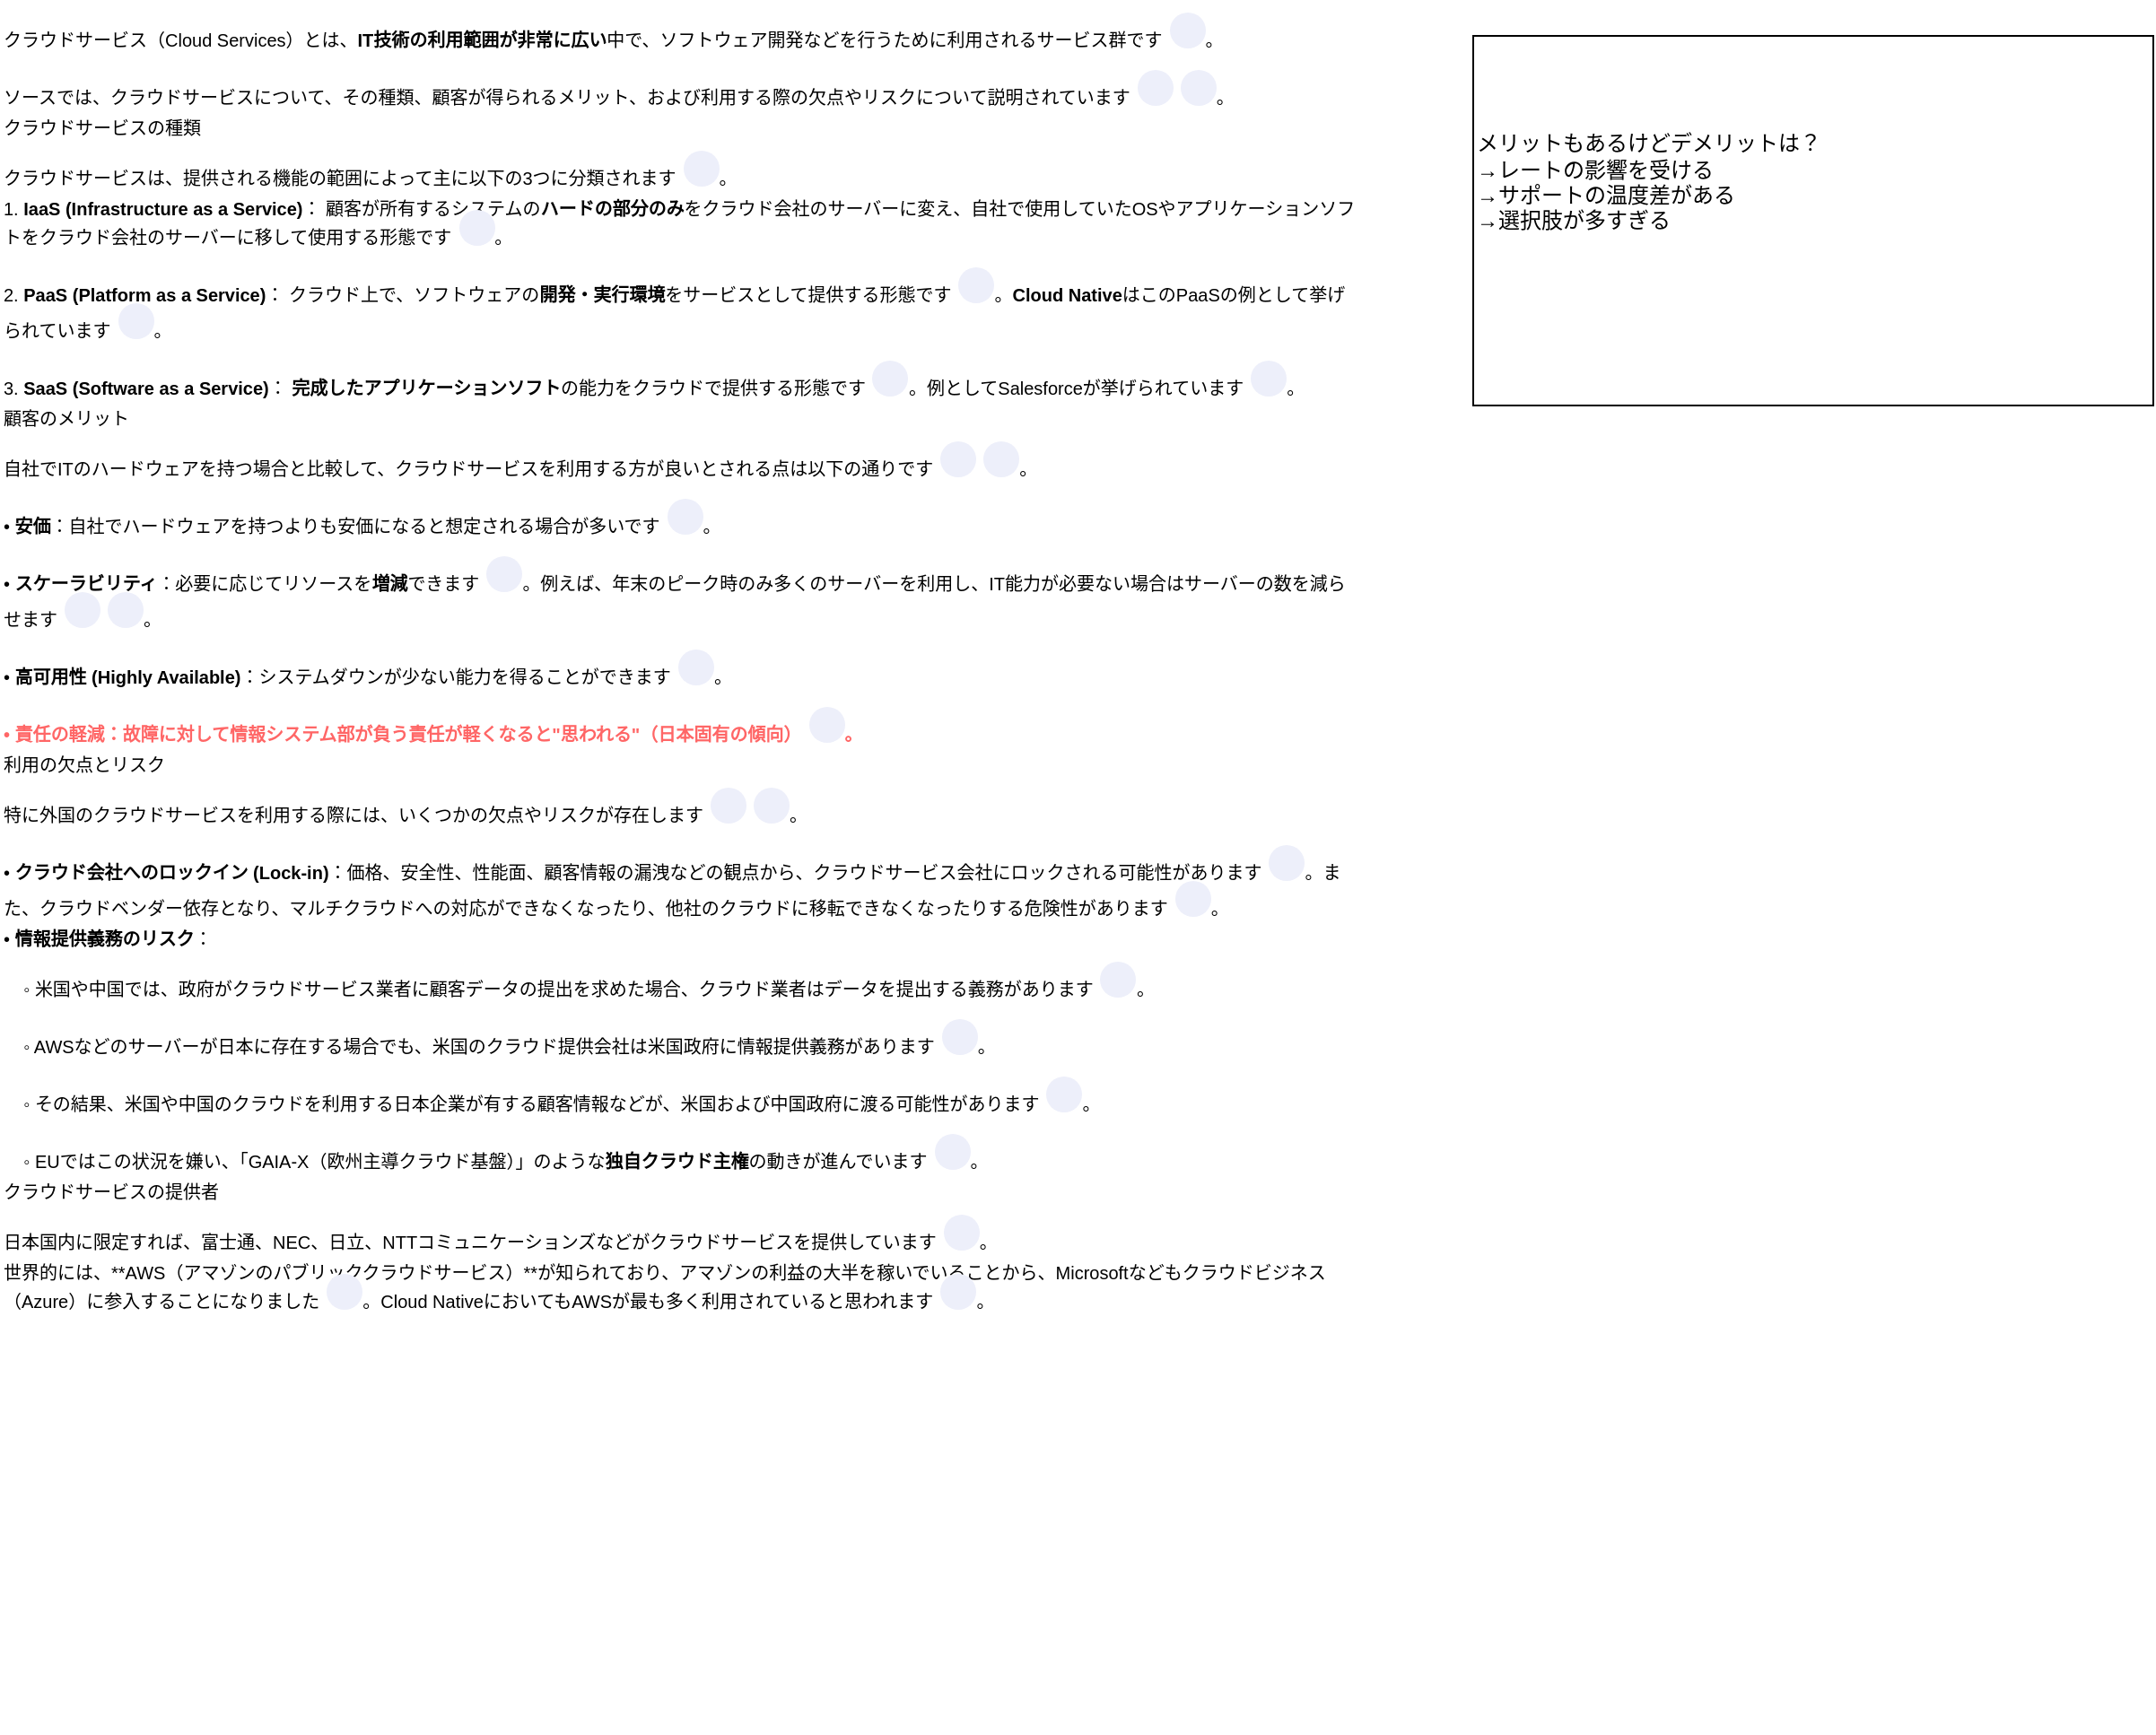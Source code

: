 <mxfile version="28.2.3">
  <diagram name="ページ1" id="MJAz-VtTbIhIS10xH3cN">
    <mxGraphModel dx="1078" dy="933" grid="0" gridSize="10" guides="1" tooltips="1" connect="1" arrows="1" fold="1" page="1" pageScale="1" pageWidth="827" pageHeight="1169" math="0" shadow="0">
      <root>
        <mxCell id="0" />
        <mxCell id="1" parent="0" />
        <mxCell id="_r5Ha-2MLwBzfNucuxSq-2" value="&lt;div style=&quot;line-height: 0%;&quot;&gt;&lt;div class=&quot;paragraph normal ng-star-inserted&quot; data-start-index=&quot;0&quot; style=&quot;font-style: normal; font-variant: normal; font-size-adjust: none; font-kerning: auto; font-optical-sizing: auto; font-feature-settings: normal; font-variation-settings: normal; font-weight: 400; font-stretch: normal; font-family: &amp;quot;Google Sans Text&amp;quot;, &amp;quot;Google Sans&amp;quot;, sans-serif; letter-spacing: normal; margin-block-end: 0.75rem;&quot;&gt;&lt;font style=&quot;font-size: 10px;&quot;&gt;&lt;span data-start-index=&quot;0&quot; class=&quot;ng-star-inserted&quot;&gt;クラウドサービス（Cloud Services）とは、&lt;/span&gt;&lt;b data-start-index=&quot;27&quot; class=&quot;ng-star-inserted&quot;&gt;IT技術の利用範囲が非常に広い&lt;/b&gt;&lt;span data-start-index=&quot;42&quot; class=&quot;ng-star-inserted&quot;&gt;中で、ソフトウェア開発などを行うために利用されるサービス群です&lt;/span&gt;&lt;span style=&quot;&quot; class=&quot;ng-star-inserted&quot;&gt;&lt;button class=&quot;xap-inline-dialog citation-marker ng-star-inserted&quot; aria-haspopup=&quot;dialog&quot; aria-describedby=&quot;cdk-describedby-message-ng-1-17&quot; data-disabled=&quot;false&quot; style=&quot;font-style: normal; font-variant: normal; font-size-adjust: none; font-kerning: auto; font-optical-sizing: auto; font-feature-settings: normal; font-variation-settings: normal; font-weight: 500; font-stretch: normal; line-height: 16px; font-family: &amp;quot;Google Sans Text&amp;quot;, &amp;quot;Google Sans&amp;quot;, sans-serif; letter-spacing: 0.096px; border: 0px; border-radius: 50%; height: 20px; margin-inline-start: 4px; min-width: 20px; cursor: pointer; background-color: rgb(237, 239, 250); color: rgb(27, 27, 28); transition: opacity 0.2s linear; opacity: 1; user-select: none;&quot;&gt;&lt;/button&gt;&lt;/span&gt;&lt;span data-start-index=&quot;73&quot; class=&quot;ng-star-inserted&quot;&gt;。&lt;/span&gt;&lt;/font&gt;&lt;/div&gt;&lt;div class=&quot;paragraph normal ng-star-inserted&quot; data-start-index=&quot;74&quot; style=&quot;font-style: normal; font-variant: normal; font-size-adjust: none; font-kerning: auto; font-optical-sizing: auto; font-feature-settings: normal; font-variation-settings: normal; font-weight: 400; font-stretch: normal; font-family: &amp;quot;Google Sans Text&amp;quot;, &amp;quot;Google Sans&amp;quot;, sans-serif; letter-spacing: normal; margin-block-end: 0.75rem;&quot;&gt;&lt;font style=&quot;font-size: 10px;&quot;&gt;&lt;span data-start-index=&quot;74&quot; class=&quot;ng-star-inserted&quot;&gt;ソースでは、クラウドサービスについて、その種類、顧客が得られるメリット、および利用する際の欠点やリスクについて説明されています&lt;/span&gt;&lt;span class=&quot;ng-star-inserted&quot;&gt;&lt;button class=&quot;xap-inline-dialog citation-marker ng-star-inserted&quot; aria-haspopup=&quot;dialog&quot; aria-describedby=&quot;cdk-describedby-message-ng-1-17&quot; data-disabled=&quot;false&quot; style=&quot;font-style: normal; font-variant: normal; font-size-adjust: none; font-kerning: auto; font-optical-sizing: auto; font-feature-settings: normal; font-variation-settings: normal; font-weight: 500; font-stretch: normal; line-height: 16px; font-family: &amp;quot;Google Sans Text&amp;quot;, &amp;quot;Google Sans&amp;quot;, sans-serif; letter-spacing: 0.096px; border: 0px; border-radius: 50%; height: 20px; margin-inline-start: 4px; min-width: 20px; cursor: pointer; background-color: rgb(237, 239, 250); color: rgb(27, 27, 28); transition: opacity 0.2s linear; opacity: 1; user-select: none;&quot;&gt;&lt;/button&gt;&lt;/span&gt;&lt;span class=&quot;ng-star-inserted&quot;&gt;&lt;button class=&quot;xap-inline-dialog citation-marker ng-star-inserted&quot; aria-haspopup=&quot;dialog&quot; aria-describedby=&quot;cdk-describedby-message-ng-1-17&quot; data-disabled=&quot;false&quot; style=&quot;font-style: normal; font-variant: normal; font-size-adjust: none; font-kerning: auto; font-optical-sizing: auto; font-feature-settings: normal; font-variation-settings: normal; font-weight: 500; font-stretch: normal; line-height: 16px; font-family: &amp;quot;Google Sans Text&amp;quot;, &amp;quot;Google Sans&amp;quot;, sans-serif; letter-spacing: 0.096px; border: 0px; border-radius: 50%; height: 20px; margin-inline-start: 4px; min-width: 20px; cursor: pointer; background-color: rgb(237, 239, 250); color: rgb(27, 27, 28); transition: opacity 0.2s linear; opacity: 1; user-select: none;&quot;&gt;&lt;/button&gt;&lt;/span&gt;&lt;span data-start-index=&quot;137&quot; class=&quot;ng-star-inserted&quot;&gt;。&lt;/span&gt;&lt;/font&gt;&lt;/div&gt;&lt;div class=&quot;paragraph heading3 ng-star-inserted&quot; data-start-index=&quot;138&quot; style=&quot;font-style: normal; font-variant: normal; font-size-adjust: none; font-kerning: auto; font-optical-sizing: auto; font-feature-settings: normal; font-variation-settings: normal; font-weight: 500; font-stretch: normal; font-family: &amp;quot;Google Sans Text&amp;quot;, &amp;quot;Google Sans&amp;quot;, sans-serif; letter-spacing: normal; margin-block-end: 0.75rem;&quot;&gt;&lt;span data-start-index=&quot;138&quot; class=&quot;ng-star-inserted&quot;&gt;&lt;font style=&quot;font-size: 10px;&quot;&gt;クラウドサービスの種類&lt;/font&gt;&lt;/span&gt;&lt;/div&gt;&lt;div class=&quot;paragraph normal ng-star-inserted&quot; data-start-index=&quot;149&quot; style=&quot;font-style: normal; font-variant: normal; font-size-adjust: none; font-kerning: auto; font-optical-sizing: auto; font-feature-settings: normal; font-variation-settings: normal; font-weight: 400; font-stretch: normal; font-family: &amp;quot;Google Sans Text&amp;quot;, &amp;quot;Google Sans&amp;quot;, sans-serif; letter-spacing: normal; margin-block-end: 0.75rem;&quot;&gt;&lt;font style=&quot;font-size: 10px;&quot;&gt;&lt;span data-start-index=&quot;149&quot; class=&quot;ng-star-inserted&quot;&gt;クラウドサービスは、提供される機能の範囲によって主に以下の3つに分類されます&lt;/span&gt;&lt;span class=&quot;ng-star-inserted&quot;&gt;&lt;button class=&quot;xap-inline-dialog citation-marker ng-star-inserted&quot; aria-haspopup=&quot;dialog&quot; aria-describedby=&quot;cdk-describedby-message-ng-1-17&quot; data-disabled=&quot;false&quot; style=&quot;font-style: normal; font-variant: normal; font-size-adjust: none; font-kerning: auto; font-optical-sizing: auto; font-feature-settings: normal; font-variation-settings: normal; font-weight: 500; font-stretch: normal; line-height: 16px; font-family: &amp;quot;Google Sans Text&amp;quot;, &amp;quot;Google Sans&amp;quot;, sans-serif; letter-spacing: 0.096px; border: 0px; border-radius: 50%; height: 20px; margin-inline-start: 4px; min-width: 20px; cursor: pointer; background-color: rgb(237, 239, 250); color: rgb(27, 27, 28); transition: opacity 0.2s linear; opacity: 1; user-select: none;&quot;&gt;&lt;/button&gt;&lt;/span&gt;&lt;span data-start-index=&quot;187&quot; class=&quot;ng-star-inserted&quot;&gt;。&lt;/span&gt;&lt;/font&gt;&lt;/div&gt;&lt;div class=&quot;paragraph normal ng-star-inserted&quot; data-start-index=&quot;188&quot; style=&quot;font-style: normal; font-variant: normal; font-size-adjust: none; font-kerning: auto; font-optical-sizing: auto; font-feature-settings: normal; font-variation-settings: normal; font-weight: 400; font-stretch: normal; font-family: &amp;quot;Google Sans Text&amp;quot;, &amp;quot;Google Sans&amp;quot;, sans-serif; letter-spacing: normal; margin-block-end: 0.75rem;&quot;&gt;&lt;font style=&quot;font-size: 10px;&quot;&gt;&lt;span class=&quot;ng-star-inserted&quot;&gt;1. &lt;/span&gt;&lt;b data-start-index=&quot;188&quot; class=&quot;ng-star-inserted&quot;&gt;IaaS (Infrastructure as a Service)&lt;/b&gt;&lt;span data-start-index=&quot;222&quot; class=&quot;ng-star-inserted&quot;&gt;：&lt;/span&gt;&lt;span data-start-index=&quot;223&quot; class=&quot;ng-star-inserted&quot;&gt; &lt;/span&gt;&lt;span data-start-index=&quot;224&quot; class=&quot;ng-star-inserted&quot;&gt;顧客が所有するシステムの&lt;/span&gt;&lt;b data-start-index=&quot;236&quot; class=&quot;ng-star-inserted&quot;&gt;ハードの部分のみ&lt;/b&gt;&lt;span data-start-index=&quot;244&quot; class=&quot;ng-star-inserted&quot;&gt;をクラウド会社のサーバーに変え、自社で使用していたOSやアプリケーションソフトをクラウド会社のサーバーに移して使用する形態です&lt;/span&gt;&lt;span class=&quot;ng-star-inserted&quot;&gt;&lt;button class=&quot;xap-inline-dialog citation-marker ng-star-inserted&quot; aria-haspopup=&quot;dialog&quot; aria-describedby=&quot;cdk-describedby-message-ng-1-17&quot; data-disabled=&quot;false&quot; style=&quot;font-style: normal; font-variant: normal; font-size-adjust: none; font-kerning: auto; font-optical-sizing: auto; font-feature-settings: normal; font-variation-settings: normal; font-weight: 500; font-stretch: normal; line-height: 16px; font-family: &amp;quot;Google Sans Text&amp;quot;, &amp;quot;Google Sans&amp;quot;, sans-serif; letter-spacing: 0.096px; border: 0px; border-radius: 50%; height: 20px; margin-inline-start: 4px; min-width: 20px; cursor: pointer; background-color: rgb(237, 239, 250); color: rgb(27, 27, 28); transition: opacity 0.2s linear; opacity: 1; user-select: none;&quot;&gt;&lt;/button&gt;&lt;/span&gt;&lt;span data-start-index=&quot;307&quot; class=&quot;ng-star-inserted&quot;&gt;。&lt;/span&gt;&lt;/font&gt;&lt;/div&gt;&lt;div class=&quot;paragraph normal ng-star-inserted&quot; data-start-index=&quot;308&quot; style=&quot;font-style: normal; font-variant: normal; font-size-adjust: none; font-kerning: auto; font-optical-sizing: auto; font-feature-settings: normal; font-variation-settings: normal; font-weight: 400; font-stretch: normal; font-family: &amp;quot;Google Sans Text&amp;quot;, &amp;quot;Google Sans&amp;quot;, sans-serif; letter-spacing: normal; margin-block-end: 0.75rem;&quot;&gt;&lt;font style=&quot;font-size: 10px;&quot;&gt;&lt;span class=&quot;ng-star-inserted&quot;&gt;2. &lt;/span&gt;&lt;b data-start-index=&quot;308&quot; class=&quot;ng-star-inserted&quot;&gt;PaaS (Platform as a Service)&lt;/b&gt;&lt;span data-start-index=&quot;336&quot; class=&quot;ng-star-inserted&quot;&gt;：&lt;/span&gt;&lt;span data-start-index=&quot;337&quot; class=&quot;ng-star-inserted&quot;&gt; &lt;/span&gt;&lt;span data-start-index=&quot;338&quot; class=&quot;ng-star-inserted&quot;&gt;クラウド上で、ソフトウェアの&lt;/span&gt;&lt;b data-start-index=&quot;352&quot; class=&quot;ng-star-inserted&quot;&gt;開発・実行環境&lt;/b&gt;&lt;span data-start-index=&quot;359&quot; class=&quot;ng-star-inserted&quot;&gt;をサービスとして提供する形態です&lt;/span&gt;&lt;span class=&quot;ng-star-inserted&quot;&gt;&lt;button class=&quot;xap-inline-dialog citation-marker ng-star-inserted&quot; aria-haspopup=&quot;dialog&quot; aria-describedby=&quot;cdk-describedby-message-ng-1-17&quot; data-disabled=&quot;false&quot; style=&quot;font-style: normal; font-variant: normal; font-size-adjust: none; font-kerning: auto; font-optical-sizing: auto; font-feature-settings: normal; font-variation-settings: normal; font-weight: 500; font-stretch: normal; line-height: 16px; font-family: &amp;quot;Google Sans Text&amp;quot;, &amp;quot;Google Sans&amp;quot;, sans-serif; letter-spacing: 0.096px; border: 0px; border-radius: 50%; height: 20px; margin-inline-start: 4px; min-width: 20px; cursor: pointer; background-color: rgb(237, 239, 250); color: rgb(27, 27, 28); transition: opacity 0.2s linear; opacity: 1; user-select: none;&quot;&gt;&lt;/button&gt;&lt;/span&gt;&lt;span data-start-index=&quot;375&quot; class=&quot;ng-star-inserted&quot;&gt;。&lt;/span&gt;&lt;b data-start-index=&quot;376&quot; class=&quot;ng-star-inserted&quot;&gt;Cloud Native&lt;/b&gt;&lt;span data-start-index=&quot;388&quot; class=&quot;ng-star-inserted&quot;&gt;はこのPaaSの例として挙げられています&lt;/span&gt;&lt;span class=&quot;ng-star-inserted&quot;&gt;&lt;button class=&quot;xap-inline-dialog citation-marker ng-star-inserted&quot; aria-haspopup=&quot;dialog&quot; aria-describedby=&quot;cdk-describedby-message-ng-1-17&quot; data-disabled=&quot;false&quot; style=&quot;font-style: normal; font-variant: normal; font-size-adjust: none; font-kerning: auto; font-optical-sizing: auto; font-feature-settings: normal; font-variation-settings: normal; font-weight: 500; font-stretch: normal; line-height: 16px; font-family: &amp;quot;Google Sans Text&amp;quot;, &amp;quot;Google Sans&amp;quot;, sans-serif; letter-spacing: 0.096px; border: 0px; border-radius: 50%; height: 20px; margin-inline-start: 4px; min-width: 20px; cursor: pointer; background-color: rgb(237, 239, 250); color: rgb(27, 27, 28); transition: opacity 0.2s linear; opacity: 1; user-select: none;&quot;&gt;&lt;/button&gt;&lt;/span&gt;&lt;span data-start-index=&quot;408&quot; class=&quot;ng-star-inserted&quot;&gt;。&lt;/span&gt;&lt;/font&gt;&lt;/div&gt;&lt;div class=&quot;paragraph normal ng-star-inserted&quot; data-start-index=&quot;409&quot; style=&quot;font-style: normal; font-variant: normal; font-size-adjust: none; font-kerning: auto; font-optical-sizing: auto; font-feature-settings: normal; font-variation-settings: normal; font-weight: 400; font-stretch: normal; font-family: &amp;quot;Google Sans Text&amp;quot;, &amp;quot;Google Sans&amp;quot;, sans-serif; letter-spacing: normal; margin-block-end: 0.75rem;&quot;&gt;&lt;font style=&quot;font-size: 10px;&quot;&gt;&lt;span class=&quot;ng-star-inserted&quot;&gt;3. &lt;/span&gt;&lt;b data-start-index=&quot;409&quot; class=&quot;ng-star-inserted&quot;&gt;SaaS (Software as a Service)&lt;/b&gt;&lt;span data-start-index=&quot;437&quot; class=&quot;ng-star-inserted&quot;&gt;：&lt;/span&gt;&lt;span data-start-index=&quot;438&quot; class=&quot;ng-star-inserted&quot;&gt; &lt;/span&gt;&lt;b data-start-index=&quot;439&quot; class=&quot;ng-star-inserted&quot;&gt;完成したアプリケーションソフト&lt;/b&gt;&lt;span data-start-index=&quot;454&quot; class=&quot;ng-star-inserted&quot;&gt;の能力をクラウドで提供する形態です&lt;/span&gt;&lt;span class=&quot;ng-star-inserted&quot;&gt;&lt;button class=&quot;xap-inline-dialog citation-marker ng-star-inserted&quot; aria-haspopup=&quot;dialog&quot; aria-describedby=&quot;cdk-describedby-message-ng-1-17&quot; data-disabled=&quot;false&quot; style=&quot;font-style: normal; font-variant: normal; font-size-adjust: none; font-kerning: auto; font-optical-sizing: auto; font-feature-settings: normal; font-variation-settings: normal; font-weight: 500; font-stretch: normal; line-height: 16px; font-family: &amp;quot;Google Sans Text&amp;quot;, &amp;quot;Google Sans&amp;quot;, sans-serif; letter-spacing: 0.096px; border: 0px; border-radius: 50%; height: 20px; margin-inline-start: 4px; min-width: 20px; cursor: pointer; background-color: rgb(237, 239, 250); color: rgb(27, 27, 28); transition: opacity 0.2s linear; opacity: 1; user-select: none;&quot;&gt;&lt;/button&gt;&lt;/span&gt;&lt;span data-start-index=&quot;471&quot; class=&quot;ng-star-inserted&quot;&gt;。例としてSalesforceが挙げられています&lt;/span&gt;&lt;span class=&quot;ng-star-inserted&quot;&gt;&lt;button class=&quot;xap-inline-dialog citation-marker ng-star-inserted&quot; aria-haspopup=&quot;dialog&quot; aria-describedby=&quot;cdk-describedby-message-ng-1-17&quot; data-disabled=&quot;false&quot; style=&quot;font-style: normal; font-variant: normal; font-size-adjust: none; font-kerning: auto; font-optical-sizing: auto; font-feature-settings: normal; font-variation-settings: normal; font-weight: 500; font-stretch: normal; line-height: 16px; font-family: &amp;quot;Google Sans Text&amp;quot;, &amp;quot;Google Sans&amp;quot;, sans-serif; letter-spacing: 0.096px; border: 0px; border-radius: 50%; height: 20px; margin-inline-start: 4px; min-width: 20px; cursor: pointer; background-color: rgb(237, 239, 250); color: rgb(27, 27, 28); transition: opacity 0.2s linear; opacity: 1; user-select: none;&quot;&gt;&lt;/button&gt;&lt;/span&gt;&lt;span data-start-index=&quot;495&quot; class=&quot;ng-star-inserted&quot;&gt;。&lt;/span&gt;&lt;/font&gt;&lt;/div&gt;&lt;div class=&quot;paragraph heading3 ng-star-inserted&quot; data-start-index=&quot;496&quot; style=&quot;font-style: normal; font-variant: normal; font-size-adjust: none; font-kerning: auto; font-optical-sizing: auto; font-feature-settings: normal; font-variation-settings: normal; font-weight: 500; font-stretch: normal; font-family: &amp;quot;Google Sans Text&amp;quot;, &amp;quot;Google Sans&amp;quot;, sans-serif; letter-spacing: normal; margin-block-end: 0.75rem;&quot;&gt;&lt;span data-start-index=&quot;496&quot; class=&quot;ng-star-inserted&quot;&gt;&lt;font style=&quot;font-size: 10px;&quot;&gt;顧客のメリット&lt;/font&gt;&lt;/span&gt;&lt;/div&gt;&lt;div class=&quot;paragraph normal ng-star-inserted&quot; data-start-index=&quot;503&quot; style=&quot;font-style: normal; font-variant: normal; font-size-adjust: none; font-kerning: auto; font-optical-sizing: auto; font-feature-settings: normal; font-variation-settings: normal; font-weight: 400; font-stretch: normal; font-family: &amp;quot;Google Sans Text&amp;quot;, &amp;quot;Google Sans&amp;quot;, sans-serif; letter-spacing: normal; margin-block-end: 0.75rem;&quot;&gt;&lt;font style=&quot;font-size: 10px;&quot;&gt;&lt;span data-start-index=&quot;503&quot; class=&quot;ng-star-inserted&quot;&gt;自社でITのハードウェアを持つ場合と比較して、クラウドサービスを利用する方が良いとされる点は以下の通りです&lt;/span&gt;&lt;span class=&quot;ng-star-inserted&quot;&gt;&lt;button class=&quot;xap-inline-dialog citation-marker ng-star-inserted&quot; aria-haspopup=&quot;dialog&quot; aria-describedby=&quot;cdk-describedby-message-ng-1-17&quot; data-disabled=&quot;false&quot; style=&quot;font-style: normal; font-variant: normal; font-size-adjust: none; font-kerning: auto; font-optical-sizing: auto; font-feature-settings: normal; font-variation-settings: normal; font-weight: 500; font-stretch: normal; line-height: 16px; font-family: &amp;quot;Google Sans Text&amp;quot;, &amp;quot;Google Sans&amp;quot;, sans-serif; letter-spacing: 0.096px; border: 0px; border-radius: 50%; height: 20px; margin-inline-start: 4px; min-width: 20px; cursor: pointer; background-color: rgb(237, 239, 250); color: rgb(27, 27, 28); transition: opacity 0.2s linear; opacity: 1; user-select: none;&quot;&gt;&lt;/button&gt;&lt;/span&gt;&lt;span class=&quot;ng-star-inserted&quot;&gt;&lt;button class=&quot;xap-inline-dialog citation-marker ng-star-inserted&quot; aria-haspopup=&quot;dialog&quot; aria-describedby=&quot;cdk-describedby-message-ng-1-17&quot; data-disabled=&quot;false&quot; style=&quot;font-style: normal; font-variant: normal; font-size-adjust: none; font-kerning: auto; font-optical-sizing: auto; font-feature-settings: normal; font-variation-settings: normal; font-weight: 500; font-stretch: normal; line-height: 16px; font-family: &amp;quot;Google Sans Text&amp;quot;, &amp;quot;Google Sans&amp;quot;, sans-serif; letter-spacing: 0.096px; border: 0px; border-radius: 50%; height: 20px; margin-inline-start: 4px; min-width: 20px; cursor: pointer; background-color: rgb(237, 239, 250); color: rgb(27, 27, 28); transition: opacity 0.2s linear; opacity: 1; user-select: none;&quot;&gt;&lt;/button&gt;&lt;/span&gt;&lt;span data-start-index=&quot;556&quot; class=&quot;ng-star-inserted&quot;&gt;。&lt;/span&gt;&lt;/font&gt;&lt;/div&gt;&lt;div class=&quot;paragraph normal ng-star-inserted&quot; data-start-index=&quot;557&quot; style=&quot;font-style: normal; font-variant: normal; font-size-adjust: none; font-kerning: auto; font-optical-sizing: auto; font-feature-settings: normal; font-variation-settings: normal; font-weight: 400; font-stretch: normal; font-family: &amp;quot;Google Sans Text&amp;quot;, &amp;quot;Google Sans&amp;quot;, sans-serif; letter-spacing: normal; margin-block-end: 0.75rem;&quot;&gt;&lt;font style=&quot;font-size: 10px;&quot;&gt;&lt;span class=&quot;ng-star-inserted&quot;&gt;• &lt;/span&gt;&lt;b data-start-index=&quot;557&quot; class=&quot;ng-star-inserted&quot;&gt;安価&lt;/b&gt;&lt;span data-start-index=&quot;559&quot; class=&quot;ng-star-inserted&quot;&gt;：自社でハードウェアを持つよりも安価になると想定される場合が多いです&lt;/span&gt;&lt;span class=&quot;ng-star-inserted&quot;&gt;&lt;button class=&quot;xap-inline-dialog citation-marker ng-star-inserted&quot; aria-haspopup=&quot;dialog&quot; aria-describedby=&quot;cdk-describedby-message-ng-1-17&quot; data-disabled=&quot;false&quot; style=&quot;font-style: normal; font-variant: normal; font-size-adjust: none; font-kerning: auto; font-optical-sizing: auto; font-feature-settings: normal; font-variation-settings: normal; font-weight: 500; font-stretch: normal; line-height: 16px; font-family: &amp;quot;Google Sans Text&amp;quot;, &amp;quot;Google Sans&amp;quot;, sans-serif; letter-spacing: 0.096px; border: 0px; border-radius: 50%; height: 20px; margin-inline-start: 4px; min-width: 20px; cursor: pointer; background-color: rgb(237, 239, 250); color: rgb(27, 27, 28); transition: opacity 0.2s linear; opacity: 1; user-select: none;&quot;&gt;&lt;/button&gt;&lt;/span&gt;&lt;span data-start-index=&quot;593&quot; class=&quot;ng-star-inserted&quot;&gt;。&lt;/span&gt;&lt;/font&gt;&lt;/div&gt;&lt;div class=&quot;paragraph normal ng-star-inserted&quot; data-start-index=&quot;594&quot; style=&quot;font-style: normal; font-variant: normal; font-size-adjust: none; font-kerning: auto; font-optical-sizing: auto; font-feature-settings: normal; font-variation-settings: normal; font-weight: 400; font-stretch: normal; font-family: &amp;quot;Google Sans Text&amp;quot;, &amp;quot;Google Sans&amp;quot;, sans-serif; letter-spacing: normal; margin-block-end: 0.75rem;&quot;&gt;&lt;font style=&quot;font-size: 10px;&quot;&gt;&lt;span class=&quot;ng-star-inserted&quot;&gt;• &lt;/span&gt;&lt;b data-start-index=&quot;594&quot; class=&quot;ng-star-inserted&quot;&gt;スケーラビリティ&lt;/b&gt;&lt;span data-start-index=&quot;602&quot; class=&quot;ng-star-inserted&quot;&gt;：必要に応じてリソースを&lt;/span&gt;&lt;b data-start-index=&quot;614&quot; class=&quot;ng-star-inserted&quot;&gt;増減&lt;/b&gt;&lt;span data-start-index=&quot;616&quot; class=&quot;ng-star-inserted&quot;&gt;できます&lt;/span&gt;&lt;span class=&quot;ng-star-inserted&quot;&gt;&lt;button class=&quot;xap-inline-dialog citation-marker ng-star-inserted&quot; aria-haspopup=&quot;dialog&quot; aria-describedby=&quot;cdk-describedby-message-ng-1-17&quot; data-disabled=&quot;false&quot; style=&quot;font-style: normal; font-variant: normal; font-size-adjust: none; font-kerning: auto; font-optical-sizing: auto; font-feature-settings: normal; font-variation-settings: normal; font-weight: 500; font-stretch: normal; line-height: 16px; font-family: &amp;quot;Google Sans Text&amp;quot;, &amp;quot;Google Sans&amp;quot;, sans-serif; letter-spacing: 0.096px; border: 0px; border-radius: 50%; height: 20px; margin-inline-start: 4px; min-width: 20px; cursor: pointer; background-color: rgb(237, 239, 250); color: rgb(27, 27, 28); transition: opacity 0.2s linear; opacity: 1; user-select: none;&quot;&gt;&lt;/button&gt;&lt;/span&gt;&lt;span data-start-index=&quot;620&quot; class=&quot;ng-star-inserted&quot;&gt;。例えば、年末のピーク時のみ多くのサーバーを利用し、IT能力が必要ない場合はサーバーの数を減らせます&lt;/span&gt;&lt;span class=&quot;ng-star-inserted&quot;&gt;&lt;button class=&quot;xap-inline-dialog citation-marker ng-star-inserted&quot; aria-haspopup=&quot;dialog&quot; aria-describedby=&quot;cdk-describedby-message-ng-1-17&quot; data-disabled=&quot;false&quot; style=&quot;font-style: normal; font-variant: normal; font-size-adjust: none; font-kerning: auto; font-optical-sizing: auto; font-feature-settings: normal; font-variation-settings: normal; font-weight: 500; font-stretch: normal; line-height: 16px; font-family: &amp;quot;Google Sans Text&amp;quot;, &amp;quot;Google Sans&amp;quot;, sans-serif; letter-spacing: 0.096px; border: 0px; border-radius: 50%; height: 20px; margin-inline-start: 4px; min-width: 20px; cursor: pointer; background-color: rgb(237, 239, 250); color: rgb(27, 27, 28); transition: opacity 0.2s linear; opacity: 1; user-select: none;&quot;&gt;&lt;/button&gt;&lt;/span&gt;&lt;span class=&quot;ng-star-inserted&quot;&gt;&lt;button class=&quot;xap-inline-dialog citation-marker ng-star-inserted&quot; aria-haspopup=&quot;dialog&quot; aria-describedby=&quot;cdk-describedby-message-ng-1-17&quot; data-disabled=&quot;false&quot; style=&quot;font-style: normal; font-variant: normal; font-size-adjust: none; font-kerning: auto; font-optical-sizing: auto; font-feature-settings: normal; font-variation-settings: normal; font-weight: 500; font-stretch: normal; line-height: 16px; font-family: &amp;quot;Google Sans Text&amp;quot;, &amp;quot;Google Sans&amp;quot;, sans-serif; letter-spacing: 0.096px; border: 0px; border-radius: 50%; height: 20px; margin-inline-start: 4px; min-width: 20px; cursor: pointer; background-color: rgb(237, 239, 250); color: rgb(27, 27, 28); transition: opacity 0.2s linear; opacity: 1; user-select: none;&quot;&gt;&lt;/button&gt;&lt;/span&gt;&lt;span data-start-index=&quot;670&quot; class=&quot;ng-star-inserted&quot;&gt;。&lt;/span&gt;&lt;/font&gt;&lt;/div&gt;&lt;div class=&quot;paragraph normal ng-star-inserted&quot; data-start-index=&quot;671&quot; style=&quot;font-style: normal; font-variant: normal; font-size-adjust: none; font-kerning: auto; font-optical-sizing: auto; font-feature-settings: normal; font-variation-settings: normal; font-weight: 400; font-stretch: normal; font-family: &amp;quot;Google Sans Text&amp;quot;, &amp;quot;Google Sans&amp;quot;, sans-serif; letter-spacing: normal; margin-block-end: 0.75rem;&quot;&gt;&lt;font style=&quot;font-size: 10px;&quot;&gt;&lt;span class=&quot;ng-star-inserted&quot;&gt;• &lt;/span&gt;&lt;b data-start-index=&quot;671&quot; class=&quot;ng-star-inserted&quot;&gt;高可用性 (Highly Available)&lt;/b&gt;&lt;span data-start-index=&quot;694&quot; class=&quot;ng-star-inserted&quot;&gt;：システムダウンが少ない能力を得ることができます&lt;/span&gt;&lt;span class=&quot;ng-star-inserted&quot;&gt;&lt;button class=&quot;xap-inline-dialog citation-marker ng-star-inserted&quot; aria-haspopup=&quot;dialog&quot; aria-describedby=&quot;cdk-describedby-message-ng-1-17&quot; data-disabled=&quot;false&quot; style=&quot;font-style: normal; font-variant: normal; font-size-adjust: none; font-kerning: auto; font-optical-sizing: auto; font-feature-settings: normal; font-variation-settings: normal; font-weight: 500; font-stretch: normal; line-height: 16px; font-family: &amp;quot;Google Sans Text&amp;quot;, &amp;quot;Google Sans&amp;quot;, sans-serif; letter-spacing: 0.096px; border: 0px; border-radius: 50%; height: 20px; margin-inline-start: 4px; min-width: 20px; cursor: pointer; background-color: rgb(237, 239, 250); color: rgb(27, 27, 28); transition: opacity 0.2s linear; opacity: 1; user-select: none;&quot;&gt;&lt;/button&gt;&lt;/span&gt;&lt;span data-start-index=&quot;718&quot; class=&quot;ng-star-inserted&quot;&gt;。&lt;/span&gt;&lt;/font&gt;&lt;/div&gt;&lt;div class=&quot;paragraph normal ng-star-inserted&quot; data-start-index=&quot;719&quot; style=&quot;font-style: normal; font-variant: normal; font-size-adjust: none; font-kerning: auto; font-optical-sizing: auto; font-feature-settings: normal; font-variation-settings: normal; font-stretch: normal; font-family: &amp;quot;Google Sans Text&amp;quot;, &amp;quot;Google Sans&amp;quot;, sans-serif; letter-spacing: normal; margin-block-end: 0.75rem;&quot;&gt;&lt;font style=&quot;color: rgb(255, 102, 102); font-size: 10px;&quot;&gt;&lt;b&gt;&lt;span class=&quot;ng-star-inserted&quot;&gt;• &lt;/span&gt;&lt;span data-start-index=&quot;719&quot; class=&quot;ng-star-inserted&quot;&gt;責任の軽減&lt;/span&gt;&lt;span data-start-index=&quot;724&quot; class=&quot;ng-star-inserted&quot;&gt;：故障に対して情報システム部が負う責任が軽くなると&quot;思われる&quot;（日本固有の傾向）&lt;/span&gt;&lt;span style=&quot;&quot; class=&quot;ng-star-inserted&quot;&gt;&lt;button class=&quot;xap-inline-dialog citation-marker ng-star-inserted&quot; aria-haspopup=&quot;dialog&quot; aria-describedby=&quot;cdk-describedby-message-ng-1-17&quot; data-disabled=&quot;false&quot; style=&quot;font-style: normal; font-variant: normal; font-size-adjust: none; font-kerning: auto; font-optical-sizing: auto; font-feature-settings: normal; font-variation-settings: normal; font-stretch: normal; line-height: 16px; font-family: &amp;quot;Google Sans Text&amp;quot;, &amp;quot;Google Sans&amp;quot;, sans-serif; letter-spacing: 0.096px; border: 0px; border-radius: 50%; height: 20px; margin-inline-start: 4px; min-width: 20px; cursor: pointer; background-color: rgb(237, 239, 250); transition: opacity 0.2s linear; opacity: 1; user-select: none; color: rgb(27, 27, 28);&quot;&gt;&lt;/button&gt;&lt;/span&gt;&lt;span data-start-index=&quot;764&quot; class=&quot;ng-star-inserted&quot;&gt;。&lt;/span&gt;&lt;/b&gt;&lt;/font&gt;&lt;/div&gt;&lt;div class=&quot;paragraph heading3 ng-star-inserted&quot; data-start-index=&quot;765&quot; style=&quot;font-style: normal; font-variant: normal; font-size-adjust: none; font-kerning: auto; font-optical-sizing: auto; font-feature-settings: normal; font-variation-settings: normal; font-weight: 500; font-stretch: normal; font-family: &amp;quot;Google Sans Text&amp;quot;, &amp;quot;Google Sans&amp;quot;, sans-serif; letter-spacing: normal; margin-block-end: 0.75rem;&quot;&gt;&lt;span data-start-index=&quot;765&quot; class=&quot;ng-star-inserted&quot;&gt;&lt;font style=&quot;font-size: 10px;&quot;&gt;利用の欠点とリスク&lt;/font&gt;&lt;/span&gt;&lt;/div&gt;&lt;div class=&quot;paragraph normal ng-star-inserted&quot; data-start-index=&quot;774&quot; style=&quot;font-style: normal; font-variant: normal; font-size-adjust: none; font-kerning: auto; font-optical-sizing: auto; font-feature-settings: normal; font-variation-settings: normal; font-weight: 400; font-stretch: normal; font-family: &amp;quot;Google Sans Text&amp;quot;, &amp;quot;Google Sans&amp;quot;, sans-serif; letter-spacing: normal; margin-block-end: 0.75rem;&quot;&gt;&lt;font style=&quot;font-size: 10px;&quot;&gt;&lt;span data-start-index=&quot;774&quot; class=&quot;ng-star-inserted&quot;&gt;特に外国のクラウドサービスを利用する際には、いくつかの欠点やリスクが存在します&lt;/span&gt;&lt;span class=&quot;ng-star-inserted&quot;&gt;&lt;button class=&quot;xap-inline-dialog citation-marker ng-star-inserted&quot; aria-haspopup=&quot;dialog&quot; aria-describedby=&quot;cdk-describedby-message-ng-1-17&quot; data-disabled=&quot;false&quot; style=&quot;font-style: normal; font-variant: normal; font-size-adjust: none; font-kerning: auto; font-optical-sizing: auto; font-feature-settings: normal; font-variation-settings: normal; font-weight: 500; font-stretch: normal; line-height: 16px; font-family: &amp;quot;Google Sans Text&amp;quot;, &amp;quot;Google Sans&amp;quot;, sans-serif; letter-spacing: 0.096px; border: 0px; border-radius: 50%; height: 20px; margin-inline-start: 4px; min-width: 20px; cursor: pointer; background-color: rgb(237, 239, 250); color: rgb(27, 27, 28); transition: opacity 0.2s linear; opacity: 1; user-select: none;&quot;&gt;&lt;/button&gt;&lt;/span&gt;&lt;span class=&quot;ng-star-inserted&quot;&gt;&lt;button class=&quot;citation-marker&quot; style=&quot;font-style: normal; font-variant: normal; font-size-adjust: none; font-kerning: auto; font-optical-sizing: auto; font-feature-settings: normal; font-variation-settings: normal; font-weight: 500; font-stretch: normal; line-height: 16px; font-family: &amp;quot;Google Sans Text&amp;quot;, &amp;quot;Google Sans&amp;quot;, sans-serif; letter-spacing: 0.096px; border: 0px; border-radius: 50%; height: 20px; margin-inline-start: 4px; min-width: 20px; cursor: pointer; background-color: rgb(237, 239, 250); color: rgb(27, 27, 28); transition: opacity 0.2s linear; opacity: 1; user-select: none;&quot;&gt;&lt;/button&gt;&lt;/span&gt;&lt;span data-start-index=&quot;813&quot; class=&quot;ng-star-inserted&quot;&gt;。&lt;/span&gt;&lt;/font&gt;&lt;/div&gt;&lt;div class=&quot;paragraph normal ng-star-inserted&quot; data-start-index=&quot;814&quot; style=&quot;font-style: normal; font-variant: normal; font-size-adjust: none; font-kerning: auto; font-optical-sizing: auto; font-feature-settings: normal; font-variation-settings: normal; font-weight: 400; font-stretch: normal; font-family: &amp;quot;Google Sans Text&amp;quot;, &amp;quot;Google Sans&amp;quot;, sans-serif; letter-spacing: normal; margin-block-end: 0.75rem;&quot;&gt;&lt;font style=&quot;font-size: 10px;&quot;&gt;&lt;span class=&quot;ng-star-inserted&quot;&gt;• &lt;/span&gt;&lt;b data-start-index=&quot;814&quot; class=&quot;ng-star-inserted&quot;&gt;クラウド会社へのロックイン (Lock-in)&lt;/b&gt;&lt;span data-start-index=&quot;837&quot; class=&quot;ng-star-inserted&quot;&gt;：価格、安全性、性能面、顧客情報の漏洩などの観点から、クラウドサービス会社にロックされる可能性があります&lt;/span&gt;&lt;span class=&quot;ng-star-inserted&quot;&gt;&lt;button class=&quot;xap-inline-dialog citation-marker ng-star-inserted&quot; aria-haspopup=&quot;dialog&quot; aria-describedby=&quot;cdk-describedby-message-ng-1-17&quot; data-disabled=&quot;false&quot; style=&quot;font-style: normal; font-variant: normal; font-size-adjust: none; font-kerning: auto; font-optical-sizing: auto; font-feature-settings: normal; font-variation-settings: normal; font-weight: 500; font-stretch: normal; line-height: 16px; font-family: &amp;quot;Google Sans Text&amp;quot;, &amp;quot;Google Sans&amp;quot;, sans-serif; letter-spacing: 0.096px; border: 0px; border-radius: 50%; height: 20px; margin-inline-start: 4px; min-width: 20px; cursor: pointer; background-color: rgb(237, 239, 250); color: rgb(27, 27, 28); transition: opacity 0.2s linear; opacity: 1; user-select: none;&quot;&gt;&lt;/button&gt;&lt;/span&gt;&lt;span data-start-index=&quot;889&quot; class=&quot;ng-star-inserted&quot;&gt;。また、クラウドベンダー依存となり、マルチクラウドへの対応ができなくなったり、他社のクラウドに移転できなくなったりする危険性があります&lt;/span&gt;&lt;span class=&quot;ng-star-inserted&quot;&gt;&lt;button class=&quot;xap-inline-dialog citation-marker ng-star-inserted&quot; aria-haspopup=&quot;dialog&quot; aria-describedby=&quot;cdk-describedby-message-ng-1-17&quot; data-disabled=&quot;false&quot; style=&quot;font-style: normal; font-variant: normal; font-size-adjust: none; font-kerning: auto; font-optical-sizing: auto; font-feature-settings: normal; font-variation-settings: normal; font-weight: 500; font-stretch: normal; line-height: 16px; font-family: &amp;quot;Google Sans Text&amp;quot;, &amp;quot;Google Sans&amp;quot;, sans-serif; letter-spacing: 0.096px; border: 0px; border-radius: 50%; height: 20px; margin-inline-start: 4px; min-width: 20px; cursor: pointer; background-color: rgb(237, 239, 250); color: rgb(27, 27, 28); transition: opacity 0.2s linear; opacity: 1; user-select: none;&quot;&gt;&lt;/button&gt;&lt;/span&gt;&lt;span data-start-index=&quot;956&quot; class=&quot;ng-star-inserted&quot;&gt;。&lt;/span&gt;&lt;/font&gt;&lt;/div&gt;&lt;div class=&quot;paragraph normal ng-star-inserted&quot; data-start-index=&quot;957&quot; style=&quot;font-style: normal; font-variant: normal; font-size-adjust: none; font-kerning: auto; font-optical-sizing: auto; font-feature-settings: normal; font-variation-settings: normal; font-weight: 400; font-stretch: normal; font-family: &amp;quot;Google Sans Text&amp;quot;, &amp;quot;Google Sans&amp;quot;, sans-serif; letter-spacing: normal; margin-block-end: 0.75rem;&quot;&gt;&lt;font style=&quot;font-size: 10px;&quot;&gt;&lt;span class=&quot;ng-star-inserted&quot;&gt;• &lt;/span&gt;&lt;b data-start-index=&quot;957&quot; class=&quot;ng-star-inserted&quot;&gt;情報提供義務のリスク&lt;/b&gt;&lt;span data-start-index=&quot;967&quot; class=&quot;ng-star-inserted&quot;&gt;：&lt;/span&gt;&lt;/font&gt;&lt;/div&gt;&lt;div class=&quot;paragraph normal ng-star-inserted&quot; data-start-index=&quot;968&quot; style=&quot;font-style: normal; font-variant: normal; font-size-adjust: none; font-kerning: auto; font-optical-sizing: auto; font-feature-settings: normal; font-variation-settings: normal; font-weight: 400; font-stretch: normal; font-family: &amp;quot;Google Sans Text&amp;quot;, &amp;quot;Google Sans&amp;quot;, sans-serif; letter-spacing: normal; margin-block-end: 0.75rem;&quot;&gt;&lt;font style=&quot;font-size: 10px;&quot;&gt;&lt;span class=&quot;ng-star-inserted&quot;&gt;&amp;nbsp;&amp;nbsp;&amp;nbsp;&amp;nbsp;◦ &lt;/span&gt;&lt;span data-start-index=&quot;968&quot; class=&quot;ng-star-inserted&quot;&gt;米国や中国では、政府がクラウドサービス業者に顧客データの提出を求めた場合、クラウド業者はデータを提出する義務があります&lt;/span&gt;&lt;span class=&quot;ng-star-inserted&quot;&gt;&lt;button class=&quot;xap-inline-dialog citation-marker ng-star-inserted&quot; aria-haspopup=&quot;dialog&quot; aria-describedby=&quot;cdk-describedby-message-ng-1-17&quot; data-disabled=&quot;false&quot; style=&quot;font-style: normal; font-variant: normal; font-size-adjust: none; font-kerning: auto; font-optical-sizing: auto; font-feature-settings: normal; font-variation-settings: normal; font-weight: 500; font-stretch: normal; line-height: 16px; font-family: &amp;quot;Google Sans Text&amp;quot;, &amp;quot;Google Sans&amp;quot;, sans-serif; letter-spacing: 0.096px; border: 0px; border-radius: 50%; height: 20px; margin-inline-start: 4px; min-width: 20px; cursor: pointer; background-color: rgb(237, 239, 250); color: rgb(27, 27, 28); transition: opacity 0.2s linear; opacity: 1; user-select: none;&quot;&gt;&lt;/button&gt;&lt;/span&gt;&lt;span data-start-index=&quot;1027&quot; class=&quot;ng-star-inserted&quot;&gt;。&lt;/span&gt;&lt;/font&gt;&lt;/div&gt;&lt;div class=&quot;paragraph normal ng-star-inserted&quot; data-start-index=&quot;1028&quot; style=&quot;font-style: normal; font-variant: normal; font-size-adjust: none; font-kerning: auto; font-optical-sizing: auto; font-feature-settings: normal; font-variation-settings: normal; font-weight: 400; font-stretch: normal; font-family: &amp;quot;Google Sans Text&amp;quot;, &amp;quot;Google Sans&amp;quot;, sans-serif; letter-spacing: normal; margin-block-end: 0.75rem;&quot;&gt;&lt;font style=&quot;font-size: 10px;&quot;&gt;&lt;span class=&quot;ng-star-inserted&quot;&gt;&amp;nbsp;&amp;nbsp;&amp;nbsp;&amp;nbsp;◦ &lt;/span&gt;&lt;span data-start-index=&quot;1028&quot; class=&quot;ng-star-inserted&quot;&gt;AWSなどのサーバーが日本に存在する場合でも、米国のクラウド提供会社は米国政府に情報提供義務があります&lt;/span&gt;&lt;span class=&quot;ng-star-inserted&quot;&gt;&lt;button class=&quot;xap-inline-dialog citation-marker ng-star-inserted&quot; aria-haspopup=&quot;dialog&quot; aria-describedby=&quot;cdk-describedby-message-ng-1-17&quot; data-disabled=&quot;false&quot; style=&quot;font-style: normal; font-variant: normal; font-size-adjust: none; font-kerning: auto; font-optical-sizing: auto; font-feature-settings: normal; font-variation-settings: normal; font-weight: 500; font-stretch: normal; line-height: 16px; font-family: &amp;quot;Google Sans Text&amp;quot;, &amp;quot;Google Sans&amp;quot;, sans-serif; letter-spacing: 0.096px; border: 0px; border-radius: 50%; height: 20px; margin-inline-start: 4px; min-width: 20px; cursor: pointer; background-color: rgb(237, 239, 250); color: rgb(27, 27, 28); transition: opacity 0.2s linear; opacity: 1; user-select: none;&quot;&gt;&lt;/button&gt;&lt;/span&gt;&lt;span data-start-index=&quot;1079&quot; class=&quot;ng-star-inserted&quot;&gt;。&lt;/span&gt;&lt;/font&gt;&lt;/div&gt;&lt;div class=&quot;paragraph normal ng-star-inserted&quot; data-start-index=&quot;1080&quot; style=&quot;font-style: normal; font-variant: normal; font-size-adjust: none; font-kerning: auto; font-optical-sizing: auto; font-feature-settings: normal; font-variation-settings: normal; font-weight: 400; font-stretch: normal; font-family: &amp;quot;Google Sans Text&amp;quot;, &amp;quot;Google Sans&amp;quot;, sans-serif; letter-spacing: normal; margin-block-end: 0.75rem;&quot;&gt;&lt;font style=&quot;font-size: 10px;&quot;&gt;&lt;span class=&quot;ng-star-inserted&quot;&gt;&amp;nbsp;&amp;nbsp;&amp;nbsp;&amp;nbsp;◦ &lt;/span&gt;&lt;span data-start-index=&quot;1080&quot; class=&quot;ng-star-inserted&quot;&gt;その結果、米国や中国のクラウドを利用する日本企業が有する顧客情報などが、米国および中国政府に渡る可能性があります&lt;/span&gt;&lt;span class=&quot;ng-star-inserted&quot;&gt;&lt;button class=&quot;xap-inline-dialog citation-marker ng-star-inserted&quot; aria-haspopup=&quot;dialog&quot; aria-describedby=&quot;cdk-describedby-message-ng-1-17&quot; data-disabled=&quot;false&quot; style=&quot;font-style: normal; font-variant: normal; font-size-adjust: none; font-kerning: auto; font-optical-sizing: auto; font-feature-settings: normal; font-variation-settings: normal; font-weight: 500; font-stretch: normal; line-height: 16px; font-family: &amp;quot;Google Sans Text&amp;quot;, &amp;quot;Google Sans&amp;quot;, sans-serif; letter-spacing: 0.096px; border: 0px; border-radius: 50%; height: 20px; margin-inline-start: 4px; min-width: 20px; cursor: pointer; background-color: rgb(237, 239, 250); color: rgb(27, 27, 28); transition: opacity 0.2s linear; opacity: 1; user-select: none;&quot;&gt;&lt;/button&gt;&lt;/span&gt;&lt;span data-start-index=&quot;1136&quot; class=&quot;ng-star-inserted&quot;&gt;。&lt;/span&gt;&lt;/font&gt;&lt;/div&gt;&lt;div class=&quot;paragraph normal ng-star-inserted&quot; data-start-index=&quot;1137&quot; style=&quot;font-style: normal; font-variant: normal; font-size-adjust: none; font-kerning: auto; font-optical-sizing: auto; font-feature-settings: normal; font-variation-settings: normal; font-weight: 400; font-stretch: normal; font-family: &amp;quot;Google Sans Text&amp;quot;, &amp;quot;Google Sans&amp;quot;, sans-serif; letter-spacing: normal; margin-block-end: 0.75rem;&quot;&gt;&lt;font style=&quot;font-size: 10px;&quot;&gt;&lt;span class=&quot;ng-star-inserted&quot;&gt;&amp;nbsp;&amp;nbsp;&amp;nbsp;&amp;nbsp;◦ &lt;/span&gt;&lt;span data-start-index=&quot;1137&quot; class=&quot;ng-star-inserted&quot;&gt;EUではこの状況を嫌い、「GAIA-X（欧州主導クラウド基盤）」のような&lt;/span&gt;&lt;b data-start-index=&quot;1173&quot; class=&quot;ng-star-inserted&quot;&gt;独自クラウド主権&lt;/b&gt;&lt;span data-start-index=&quot;1181&quot; class=&quot;ng-star-inserted&quot;&gt;の動きが進んでいます&lt;/span&gt;&lt;span class=&quot;ng-star-inserted&quot;&gt;&lt;button class=&quot;xap-inline-dialog citation-marker ng-star-inserted&quot; aria-haspopup=&quot;dialog&quot; aria-describedby=&quot;cdk-describedby-message-ng-1-17&quot; data-disabled=&quot;false&quot; style=&quot;font-style: normal; font-variant: normal; font-size-adjust: none; font-kerning: auto; font-optical-sizing: auto; font-feature-settings: normal; font-variation-settings: normal; font-weight: 500; font-stretch: normal; line-height: 16px; font-family: &amp;quot;Google Sans Text&amp;quot;, &amp;quot;Google Sans&amp;quot;, sans-serif; letter-spacing: 0.096px; border: 0px; border-radius: 50%; height: 20px; margin-inline-start: 4px; min-width: 20px; cursor: pointer; background-color: rgb(237, 239, 250); color: rgb(27, 27, 28); transition: opacity 0.2s linear; opacity: 1; user-select: none;&quot;&gt;&lt;/button&gt;&lt;/span&gt;&lt;span data-start-index=&quot;1191&quot; class=&quot;ng-star-inserted&quot;&gt;。&lt;/span&gt;&lt;/font&gt;&lt;/div&gt;&lt;div class=&quot;paragraph heading3 ng-star-inserted&quot; data-start-index=&quot;1192&quot; style=&quot;font-style: normal; font-variant: normal; font-size-adjust: none; font-kerning: auto; font-optical-sizing: auto; font-feature-settings: normal; font-variation-settings: normal; font-weight: 500; font-stretch: normal; font-family: &amp;quot;Google Sans Text&amp;quot;, &amp;quot;Google Sans&amp;quot;, sans-serif; letter-spacing: normal; margin-block-end: 0.75rem;&quot;&gt;&lt;span data-start-index=&quot;1192&quot; class=&quot;ng-star-inserted&quot;&gt;&lt;font style=&quot;font-size: 10px;&quot;&gt;クラウドサービスの提供者&lt;/font&gt;&lt;/span&gt;&lt;/div&gt;&lt;div class=&quot;paragraph normal ng-star-inserted&quot; data-start-index=&quot;1204&quot; style=&quot;font-style: normal; font-variant: normal; font-size-adjust: none; font-kerning: auto; font-optical-sizing: auto; font-feature-settings: normal; font-variation-settings: normal; font-weight: 400; font-stretch: normal; font-family: &amp;quot;Google Sans Text&amp;quot;, &amp;quot;Google Sans&amp;quot;, sans-serif; letter-spacing: normal; margin-block-end: 0.75rem;&quot;&gt;&lt;font style=&quot;font-size: 10px;&quot;&gt;&lt;span data-start-index=&quot;1204&quot; class=&quot;ng-star-inserted&quot;&gt;日本国内に限定すれば、富士通、NEC、日立、NTTコミュニケーションズなどがクラウドサービスを提供しています&lt;/span&gt;&lt;span class=&quot;ng-star-inserted&quot;&gt;&lt;button class=&quot;xap-inline-dialog citation-marker ng-star-inserted&quot; aria-haspopup=&quot;dialog&quot; aria-describedby=&quot;cdk-describedby-message-ng-1-17&quot; data-disabled=&quot;false&quot; style=&quot;font-style: normal; font-variant: normal; font-size-adjust: none; font-kerning: auto; font-optical-sizing: auto; font-feature-settings: normal; font-variation-settings: normal; font-weight: 500; font-stretch: normal; line-height: 16px; font-family: &amp;quot;Google Sans Text&amp;quot;, &amp;quot;Google Sans&amp;quot;, sans-serif; letter-spacing: 0.096px; border: 0px; border-radius: 50%; height: 20px; margin-inline-start: 4px; min-width: 20px; cursor: pointer; background-color: rgb(237, 239, 250); color: rgb(27, 27, 28); transition: opacity 0.2s linear; opacity: 1; user-select: none;&quot;&gt;&lt;/button&gt;&lt;/span&gt;&lt;span data-start-index=&quot;1258&quot; class=&quot;ng-star-inserted&quot;&gt;。&lt;/span&gt;&lt;/font&gt;&lt;/div&gt;&lt;div class=&quot;paragraph normal ng-star-inserted&quot; data-start-index=&quot;1259&quot; style=&quot;font-style: normal; font-variant: normal; font-size-adjust: none; font-kerning: auto; font-optical-sizing: auto; font-feature-settings: normal; font-variation-settings: normal; font-weight: 400; font-stretch: normal; font-family: &amp;quot;Google Sans Text&amp;quot;, &amp;quot;Google Sans&amp;quot;, sans-serif; letter-spacing: normal; margin-block-end: 0.75rem;&quot;&gt;&lt;font style=&quot;font-size: 10px;&quot;&gt;&lt;span data-start-index=&quot;1259&quot; class=&quot;ng-star-inserted&quot;&gt;世界的には、**AWS（アマゾンのパブリッククラウドサービス）**が知られており、アマゾンの利益の大半を稼いでいることから、Microsoftなどもクラウドビジネス（Azure）に参入することになりました&lt;/span&gt;&lt;span style=&quot;&quot; class=&quot;ng-star-inserted&quot;&gt;&lt;button class=&quot;xap-inline-dialog citation-marker ng-star-inserted&quot; aria-haspopup=&quot;dialog&quot; aria-describedby=&quot;cdk-describedby-message-ng-1-17&quot; data-disabled=&quot;false&quot; style=&quot;font-style: normal; font-variant: normal; font-size-adjust: none; font-kerning: auto; font-optical-sizing: auto; font-feature-settings: normal; font-variation-settings: normal; font-weight: 500; font-stretch: normal; line-height: 16px; font-family: &amp;quot;Google Sans Text&amp;quot;, &amp;quot;Google Sans&amp;quot;, sans-serif; letter-spacing: 0.096px; border: 0px; border-radius: 50%; height: 20px; margin-inline-start: 4px; min-width: 20px; cursor: pointer; background-color: rgb(237, 239, 250); color: rgb(27, 27, 28); transition: opacity 0.2s linear; opacity: 1; user-select: none;&quot;&gt;&lt;/button&gt;&lt;/span&gt;&lt;span data-start-index=&quot;1361&quot; class=&quot;ng-star-inserted&quot;&gt;。Cloud NativeにおいてもAWSが最も多く利用されていると思われます&lt;/span&gt;&lt;span style=&quot;&quot; class=&quot;ng-star-inserted&quot;&gt;&lt;button class=&quot;xap-inline-dialog citation-marker ng-star-inserted&quot; aria-haspopup=&quot;dialog&quot; aria-describedby=&quot;cdk-describedby-message-ng-1-17&quot; data-disabled=&quot;false&quot; style=&quot;font-style: normal; font-variant: normal; font-size-adjust: none; font-kerning: auto; font-optical-sizing: auto; font-feature-settings: normal; font-variation-settings: normal; font-weight: 500; font-stretch: normal; line-height: 16px; font-family: &amp;quot;Google Sans Text&amp;quot;, &amp;quot;Google Sans&amp;quot;, sans-serif; letter-spacing: 0.096px; border: 0px; border-radius: 50%; height: 20px; margin-inline-start: 4px; min-width: 20px; cursor: pointer; background-color: rgb(237, 239, 250); color: rgb(27, 27, 28); transition: opacity 0.2s linear; opacity: 1; user-select: none;&quot;&gt;&lt;/button&gt;&lt;/span&gt;&lt;span data-start-index=&quot;1400&quot; class=&quot;ng-star-inserted&quot;&gt;。&lt;/span&gt;&lt;/font&gt;&lt;/div&gt;&lt;/div&gt;" style="text;whiteSpace=wrap;html=1;" vertex="1" parent="1">
          <mxGeometry x="25" y="27" width="758" height="966" as="geometry" />
        </mxCell>
        <mxCell id="_r5Ha-2MLwBzfNucuxSq-3" value="メリットもあるけど&lt;span style=&quot;background-color: transparent; color: light-dark(rgb(0, 0, 0), rgb(255, 255, 255));&quot;&gt;デメリットは？&lt;/span&gt;&lt;div style=&quot;&quot;&gt;→レートの影響を受ける&lt;/div&gt;&lt;div style=&quot;&quot;&gt;→サポートの温度差がある&lt;/div&gt;&lt;div style=&quot;&quot;&gt;→選択肢が多すぎる&lt;/div&gt;&lt;div style=&quot;&quot;&gt;&lt;br&gt;&lt;/div&gt;&lt;div style=&quot;&quot;&gt;&lt;br&gt;&lt;/div&gt;&lt;div style=&quot;&quot;&gt;&lt;br&gt;&lt;/div&gt;" style="whiteSpace=wrap;html=1;align=left;" vertex="1" parent="1">
          <mxGeometry x="846" y="47" width="379" height="206" as="geometry" />
        </mxCell>
      </root>
    </mxGraphModel>
  </diagram>
</mxfile>
